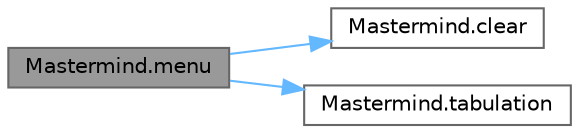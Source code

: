 digraph "Mastermind.menu"
{
 // LATEX_PDF_SIZE
  bgcolor="transparent";
  edge [fontname=Helvetica,fontsize=10,labelfontname=Helvetica,labelfontsize=10];
  node [fontname=Helvetica,fontsize=10,shape=box,height=0.2,width=0.4];
  rankdir="LR";
  Node1 [id="Node000001",label="Mastermind.menu",height=0.2,width=0.4,color="gray40", fillcolor="grey60", style="filled", fontcolor="black",tooltip=" "];
  Node1 -> Node2 [id="edge1_Node000001_Node000002",color="steelblue1",style="solid",tooltip=" "];
  Node2 [id="Node000002",label="Mastermind.clear",height=0.2,width=0.4,color="grey40", fillcolor="white", style="filled",URL="$class_mastermind.html#ab9012d8d52cbf476290cdb79f72feac3",tooltip=" "];
  Node1 -> Node3 [id="edge2_Node000001_Node000003",color="steelblue1",style="solid",tooltip=" "];
  Node3 [id="Node000003",label="Mastermind.tabulation",height=0.2,width=0.4,color="grey40", fillcolor="white", style="filled",URL="$class_mastermind.html#a39f7a5e1a0d98bb564b3be3d275e9602",tooltip=" "];
}
